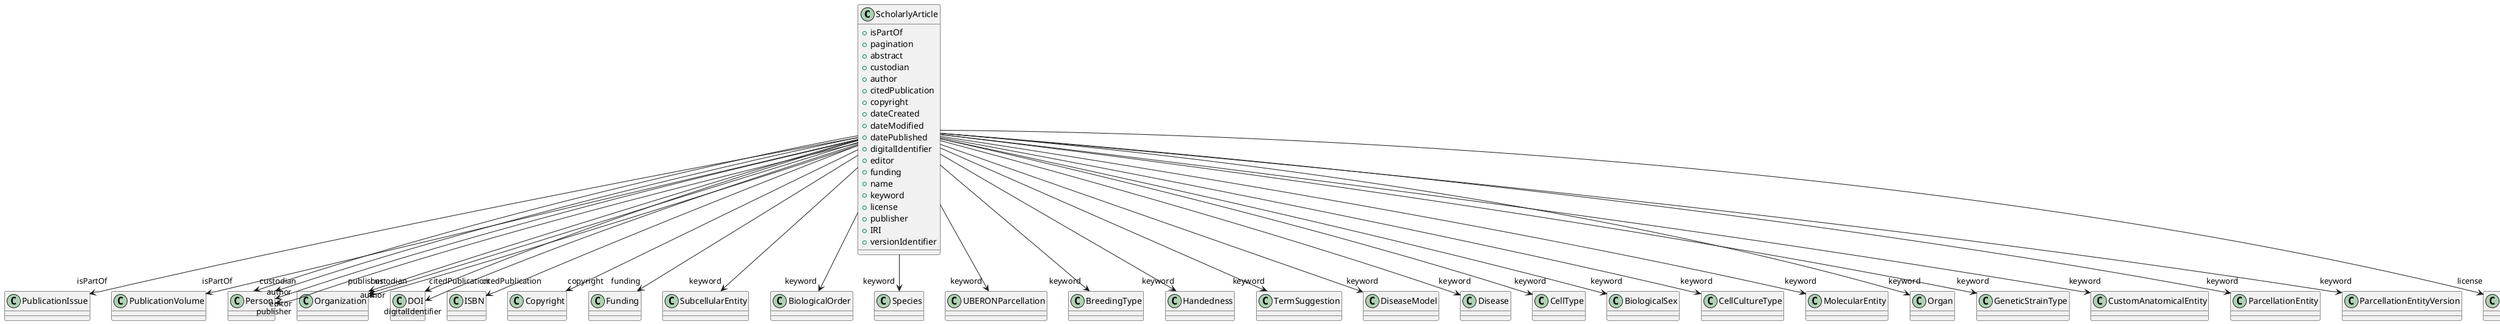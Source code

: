 @startuml
class ScholarlyArticle {
+isPartOf
+pagination
+abstract
+custodian
+author
+citedPublication
+copyright
+dateCreated
+dateModified
+datePublished
+digitalIdentifier
+editor
+funding
+name
+keyword
+license
+publisher
+IRI
+versionIdentifier

}
ScholarlyArticle -d-> "isPartOf" PublicationIssue
ScholarlyArticle -d-> "isPartOf" PublicationVolume
ScholarlyArticle -d-> "custodian" Person
ScholarlyArticle -d-> "custodian" Organization
ScholarlyArticle -d-> "author" Person
ScholarlyArticle -d-> "author" Organization
ScholarlyArticle -d-> "citedPublication" DOI
ScholarlyArticle -d-> "citedPublication" ISBN
ScholarlyArticle -d-> "copyright" Copyright
ScholarlyArticle -d-> "digitalIdentifier" DOI
ScholarlyArticle -d-> "editor" Person
ScholarlyArticle -d-> "funding" Funding
ScholarlyArticle -d-> "keyword" SubcellularEntity
ScholarlyArticle -d-> "keyword" BiologicalOrder
ScholarlyArticle -d-> "keyword" Species
ScholarlyArticle -d-> "keyword" UBERONParcellation
ScholarlyArticle -d-> "keyword" BreedingType
ScholarlyArticle -d-> "keyword" Handedness
ScholarlyArticle -d-> "keyword" TermSuggestion
ScholarlyArticle -d-> "keyword" DiseaseModel
ScholarlyArticle -d-> "keyword" Disease
ScholarlyArticle -d-> "keyword" CellType
ScholarlyArticle -d-> "keyword" BiologicalSex
ScholarlyArticle -d-> "keyword" CellCultureType
ScholarlyArticle -d-> "keyword" MolecularEntity
ScholarlyArticle -d-> "keyword" Organ
ScholarlyArticle -d-> "keyword" GeneticStrainType
ScholarlyArticle -d-> "keyword" CustomAnatomicalEntity
ScholarlyArticle -d-> "keyword" ParcellationEntity
ScholarlyArticle -d-> "keyword" ParcellationEntityVersion
ScholarlyArticle -d-> "license" License
ScholarlyArticle -d-> "publisher" Person
ScholarlyArticle -d-> "publisher" Organization

@enduml